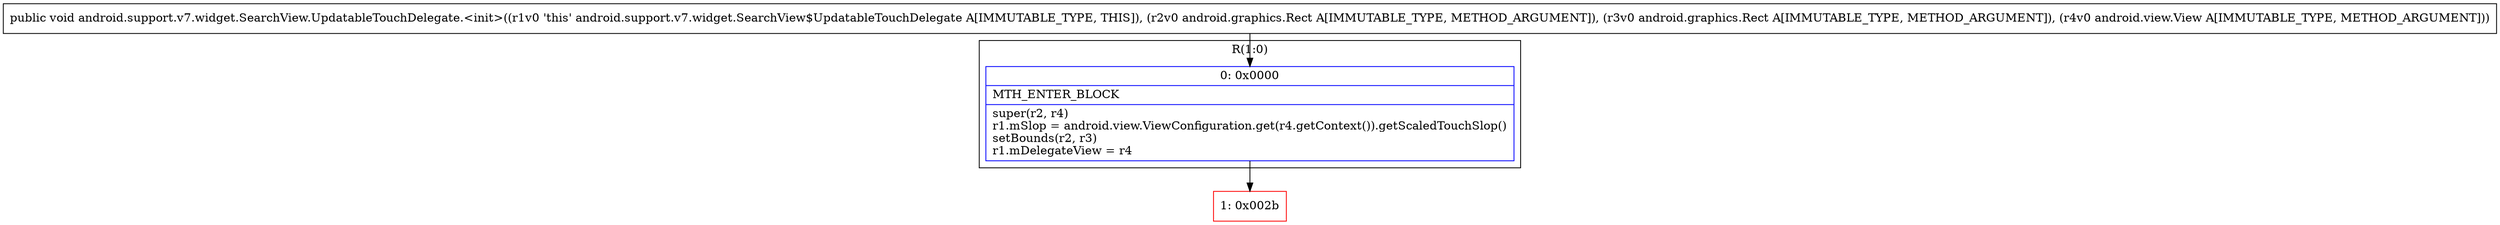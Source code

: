 digraph "CFG forandroid.support.v7.widget.SearchView.UpdatableTouchDelegate.\<init\>(Landroid\/graphics\/Rect;Landroid\/graphics\/Rect;Landroid\/view\/View;)V" {
subgraph cluster_Region_1138294159 {
label = "R(1:0)";
node [shape=record,color=blue];
Node_0 [shape=record,label="{0\:\ 0x0000|MTH_ENTER_BLOCK\l|super(r2, r4)\lr1.mSlop = android.view.ViewConfiguration.get(r4.getContext()).getScaledTouchSlop()\lsetBounds(r2, r3)\lr1.mDelegateView = r4\l}"];
}
Node_1 [shape=record,color=red,label="{1\:\ 0x002b}"];
MethodNode[shape=record,label="{public void android.support.v7.widget.SearchView.UpdatableTouchDelegate.\<init\>((r1v0 'this' android.support.v7.widget.SearchView$UpdatableTouchDelegate A[IMMUTABLE_TYPE, THIS]), (r2v0 android.graphics.Rect A[IMMUTABLE_TYPE, METHOD_ARGUMENT]), (r3v0 android.graphics.Rect A[IMMUTABLE_TYPE, METHOD_ARGUMENT]), (r4v0 android.view.View A[IMMUTABLE_TYPE, METHOD_ARGUMENT])) }"];
MethodNode -> Node_0;
Node_0 -> Node_1;
}

